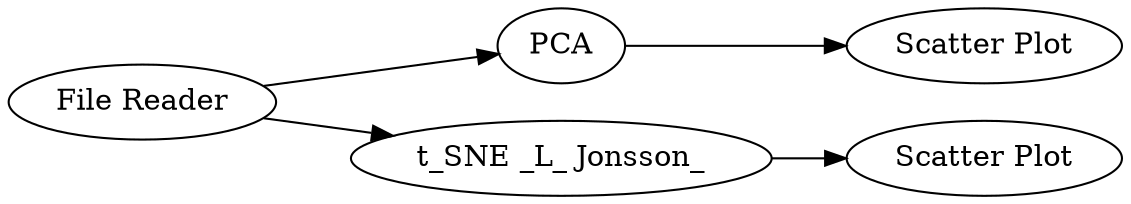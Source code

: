 digraph {
	392 -> 388
	383 -> 391
	392 -> 383
	388 -> 390
	391 [label="Scatter Plot"]
	388 [label=PCA]
	392 [label="File Reader"]
	390 [label="Scatter Plot"]
	383 [label="t_SNE _L_ Jonsson_"]
	rankdir=LR
}

